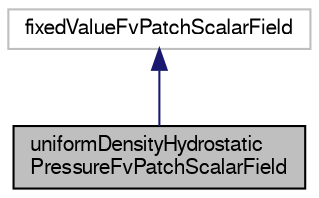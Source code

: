digraph "uniformDensityHydrostaticPressureFvPatchScalarField"
{
  bgcolor="transparent";
  edge [fontname="FreeSans",fontsize="10",labelfontname="FreeSans",labelfontsize="10"];
  node [fontname="FreeSans",fontsize="10",shape=record];
  Node1 [label="uniformDensityHydrostatic\lPressureFvPatchScalarField",height=0.2,width=0.4,color="black", fillcolor="grey75", style="filled" fontcolor="black"];
  Node2 -> Node1 [dir="back",color="midnightblue",fontsize="10",style="solid",fontname="FreeSans"];
  Node2 [label="fixedValueFvPatchScalarField",height=0.2,width=0.4,color="grey75"];
}
